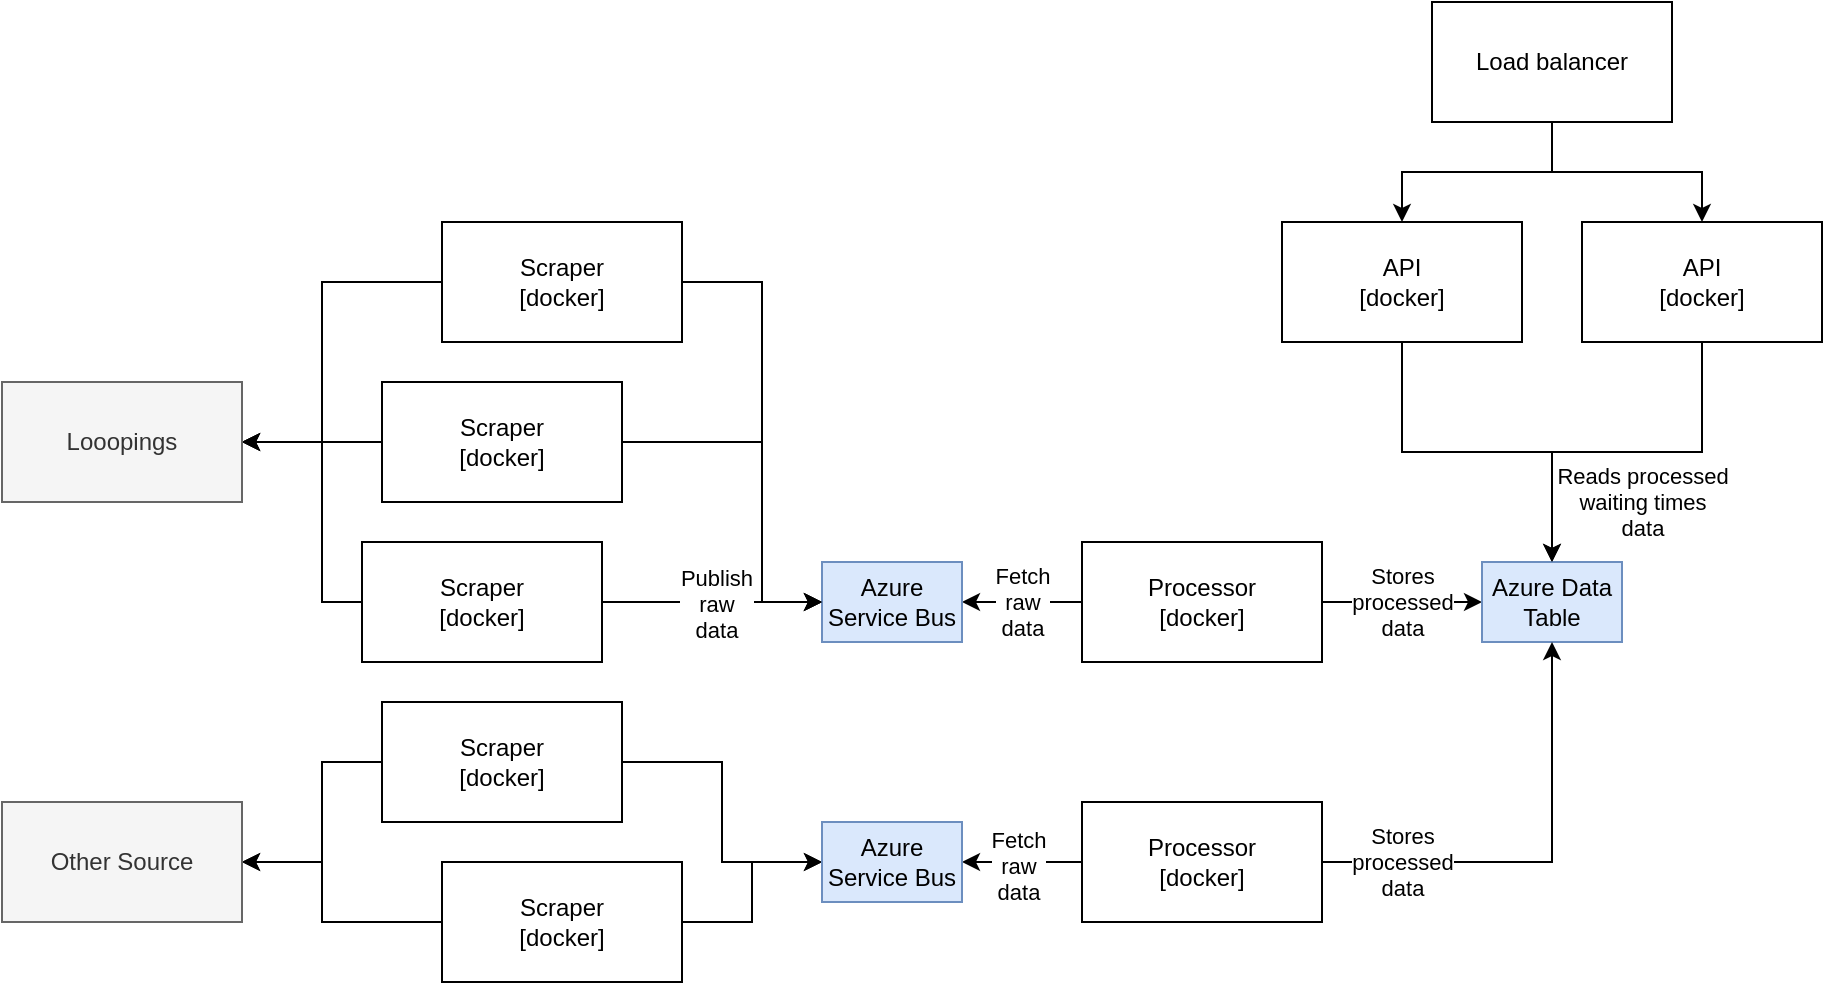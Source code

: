 <mxfile version="26.2.8">
  <diagram name="Page-1" id="v3wkkKDNzwEXIRuGeXZs">
    <mxGraphModel dx="1910" dy="1960" grid="1" gridSize="10" guides="1" tooltips="1" connect="1" arrows="1" fold="1" page="1" pageScale="1" pageWidth="827" pageHeight="1169" math="0" shadow="0">
      <root>
        <mxCell id="0" />
        <mxCell id="1" parent="0" />
        <mxCell id="e811CD-kVdlNk8FhSfKc-19" value="Reads processed&lt;div&gt;waiting times&lt;/div&gt;&lt;div&gt;data&lt;/div&gt;" style="edgeStyle=orthogonalEdgeStyle;rounded=0;orthogonalLoop=1;jettySize=auto;html=1;" parent="1" source="e811CD-kVdlNk8FhSfKc-3" target="e811CD-kVdlNk8FhSfKc-17" edge="1">
          <mxGeometry x="-0.081" y="25" relative="1" as="geometry">
            <mxPoint as="offset" />
          </mxGeometry>
        </mxCell>
        <mxCell id="e811CD-kVdlNk8FhSfKc-11" style="edgeStyle=orthogonalEdgeStyle;rounded=0;orthogonalLoop=1;jettySize=auto;html=1;entryX=0;entryY=0.5;entryDx=0;entryDy=0;" parent="1" source="e811CD-kVdlNk8FhSfKc-1" target="e811CD-kVdlNk8FhSfKc-10" edge="1">
          <mxGeometry relative="1" as="geometry" />
        </mxCell>
        <mxCell id="e811CD-kVdlNk8FhSfKc-12" value="Publish&lt;div&gt;raw&lt;/div&gt;&lt;div&gt;data&lt;/div&gt;" style="edgeLabel;html=1;align=center;verticalAlign=middle;resizable=0;points=[];" parent="e811CD-kVdlNk8FhSfKc-11" vertex="1" connectable="0">
          <mxGeometry x="-0.322" y="-1" relative="1" as="geometry">
            <mxPoint x="19" as="offset" />
          </mxGeometry>
        </mxCell>
        <mxCell id="7_be1yMwDwS5NmoDM4J4-21" style="edgeStyle=orthogonalEdgeStyle;rounded=0;orthogonalLoop=1;jettySize=auto;html=1;entryX=1;entryY=0.5;entryDx=0;entryDy=0;" edge="1" parent="1" source="e811CD-kVdlNk8FhSfKc-1" target="7_be1yMwDwS5NmoDM4J4-16">
          <mxGeometry relative="1" as="geometry">
            <Array as="points">
              <mxPoint x="40" y="270" />
              <mxPoint x="40" y="190" />
            </Array>
          </mxGeometry>
        </mxCell>
        <mxCell id="e811CD-kVdlNk8FhSfKc-1" value="Scraper&lt;div&gt;[docker]&lt;/div&gt;" style="rounded=0;whiteSpace=wrap;html=1;" parent="1" vertex="1">
          <mxGeometry x="60" y="240" width="120" height="60" as="geometry" />
        </mxCell>
        <mxCell id="e811CD-kVdlNk8FhSfKc-13" value="Fetch&lt;div&gt;raw&lt;/div&gt;&lt;div&gt;data&lt;/div&gt;" style="edgeStyle=orthogonalEdgeStyle;rounded=0;orthogonalLoop=1;jettySize=auto;html=1;" parent="1" source="e811CD-kVdlNk8FhSfKc-2" target="e811CD-kVdlNk8FhSfKc-10" edge="1">
          <mxGeometry relative="1" as="geometry" />
        </mxCell>
        <mxCell id="e811CD-kVdlNk8FhSfKc-18" value="Stores&lt;div&gt;processed&lt;/div&gt;&lt;div&gt;data&lt;/div&gt;" style="edgeStyle=orthogonalEdgeStyle;rounded=0;orthogonalLoop=1;jettySize=auto;html=1;" parent="1" source="e811CD-kVdlNk8FhSfKc-2" target="e811CD-kVdlNk8FhSfKc-17" edge="1">
          <mxGeometry relative="1" as="geometry" />
        </mxCell>
        <mxCell id="e811CD-kVdlNk8FhSfKc-2" value="&lt;div&gt;Processor&lt;/div&gt;&lt;div&gt;[docker]&lt;/div&gt;" style="rounded=0;whiteSpace=wrap;html=1;" parent="1" vertex="1">
          <mxGeometry x="420" y="240" width="120" height="60" as="geometry" />
        </mxCell>
        <mxCell id="e811CD-kVdlNk8FhSfKc-3" value="&lt;div&gt;API&lt;/div&gt;&lt;div&gt;[docker]&lt;/div&gt;" style="rounded=0;whiteSpace=wrap;html=1;" parent="1" vertex="1">
          <mxGeometry x="670" y="80" width="120" height="60" as="geometry" />
        </mxCell>
        <mxCell id="e811CD-kVdlNk8FhSfKc-10" value="Azure Service Bus" style="rounded=0;whiteSpace=wrap;html=1;fillColor=#dae8fc;strokeColor=#6c8ebf;" parent="1" vertex="1">
          <mxGeometry x="290" y="250" width="70" height="40" as="geometry" />
        </mxCell>
        <mxCell id="e811CD-kVdlNk8FhSfKc-17" value="Azure Data Table" style="rounded=0;whiteSpace=wrap;html=1;fillColor=#dae8fc;strokeColor=#6c8ebf;" parent="1" vertex="1">
          <mxGeometry x="620" y="250" width="70" height="40" as="geometry" />
        </mxCell>
        <mxCell id="7_be1yMwDwS5NmoDM4J4-6" style="edgeStyle=orthogonalEdgeStyle;rounded=0;orthogonalLoop=1;jettySize=auto;html=1;entryX=0;entryY=0.5;entryDx=0;entryDy=0;" edge="1" parent="1" source="7_be1yMwDwS5NmoDM4J4-2" target="e811CD-kVdlNk8FhSfKc-10">
          <mxGeometry relative="1" as="geometry">
            <Array as="points">
              <mxPoint x="260" y="190" />
              <mxPoint x="260" y="270" />
            </Array>
          </mxGeometry>
        </mxCell>
        <mxCell id="7_be1yMwDwS5NmoDM4J4-20" style="edgeStyle=orthogonalEdgeStyle;rounded=0;orthogonalLoop=1;jettySize=auto;html=1;" edge="1" parent="1" source="7_be1yMwDwS5NmoDM4J4-2" target="7_be1yMwDwS5NmoDM4J4-16">
          <mxGeometry relative="1" as="geometry" />
        </mxCell>
        <mxCell id="7_be1yMwDwS5NmoDM4J4-2" value="Scraper&lt;div&gt;[docker]&lt;/div&gt;" style="rounded=0;whiteSpace=wrap;html=1;" vertex="1" parent="1">
          <mxGeometry x="70" y="160" width="120" height="60" as="geometry" />
        </mxCell>
        <mxCell id="7_be1yMwDwS5NmoDM4J4-18" style="edgeStyle=orthogonalEdgeStyle;rounded=0;orthogonalLoop=1;jettySize=auto;html=1;" edge="1" parent="1" source="7_be1yMwDwS5NmoDM4J4-3" target="7_be1yMwDwS5NmoDM4J4-17">
          <mxGeometry relative="1" as="geometry">
            <Array as="points">
              <mxPoint x="40" y="350" />
              <mxPoint x="40" y="400" />
            </Array>
          </mxGeometry>
        </mxCell>
        <mxCell id="7_be1yMwDwS5NmoDM4J4-26" style="edgeStyle=orthogonalEdgeStyle;rounded=0;orthogonalLoop=1;jettySize=auto;html=1;" edge="1" parent="1" source="7_be1yMwDwS5NmoDM4J4-3" target="7_be1yMwDwS5NmoDM4J4-25">
          <mxGeometry relative="1" as="geometry" />
        </mxCell>
        <mxCell id="7_be1yMwDwS5NmoDM4J4-3" value="Scraper&lt;div&gt;[docker]&lt;/div&gt;" style="rounded=0;whiteSpace=wrap;html=1;" vertex="1" parent="1">
          <mxGeometry x="70" y="320" width="120" height="60" as="geometry" />
        </mxCell>
        <mxCell id="7_be1yMwDwS5NmoDM4J4-19" style="edgeStyle=orthogonalEdgeStyle;rounded=0;orthogonalLoop=1;jettySize=auto;html=1;" edge="1" parent="1" source="7_be1yMwDwS5NmoDM4J4-4" target="7_be1yMwDwS5NmoDM4J4-17">
          <mxGeometry relative="1" as="geometry">
            <Array as="points">
              <mxPoint x="40" y="430" />
              <mxPoint x="40" y="400" />
            </Array>
          </mxGeometry>
        </mxCell>
        <mxCell id="7_be1yMwDwS5NmoDM4J4-27" style="edgeStyle=orthogonalEdgeStyle;rounded=0;orthogonalLoop=1;jettySize=auto;html=1;" edge="1" parent="1" source="7_be1yMwDwS5NmoDM4J4-4" target="7_be1yMwDwS5NmoDM4J4-25">
          <mxGeometry relative="1" as="geometry" />
        </mxCell>
        <mxCell id="7_be1yMwDwS5NmoDM4J4-4" value="Scraper&lt;div&gt;[docker]&lt;/div&gt;" style="rounded=0;whiteSpace=wrap;html=1;" vertex="1" parent="1">
          <mxGeometry x="100" y="400" width="120" height="60" as="geometry" />
        </mxCell>
        <mxCell id="7_be1yMwDwS5NmoDM4J4-7" style="edgeStyle=orthogonalEdgeStyle;rounded=0;orthogonalLoop=1;jettySize=auto;html=1;entryX=0;entryY=0.5;entryDx=0;entryDy=0;" edge="1" parent="1" source="7_be1yMwDwS5NmoDM4J4-5" target="e811CD-kVdlNk8FhSfKc-10">
          <mxGeometry relative="1" as="geometry">
            <Array as="points">
              <mxPoint x="260" y="110" />
              <mxPoint x="260" y="270" />
            </Array>
          </mxGeometry>
        </mxCell>
        <mxCell id="7_be1yMwDwS5NmoDM4J4-22" style="edgeStyle=orthogonalEdgeStyle;rounded=0;orthogonalLoop=1;jettySize=auto;html=1;entryX=1;entryY=0.5;entryDx=0;entryDy=0;" edge="1" parent="1" source="7_be1yMwDwS5NmoDM4J4-5" target="7_be1yMwDwS5NmoDM4J4-16">
          <mxGeometry relative="1" as="geometry">
            <Array as="points">
              <mxPoint x="40" y="110" />
              <mxPoint x="40" y="190" />
            </Array>
          </mxGeometry>
        </mxCell>
        <mxCell id="7_be1yMwDwS5NmoDM4J4-5" value="Scraper&lt;div&gt;[docker]&lt;/div&gt;" style="rounded=0;whiteSpace=wrap;html=1;" vertex="1" parent="1">
          <mxGeometry x="100" y="80" width="120" height="60" as="geometry" />
        </mxCell>
        <mxCell id="7_be1yMwDwS5NmoDM4J4-11" style="edgeStyle=orthogonalEdgeStyle;rounded=0;orthogonalLoop=1;jettySize=auto;html=1;" edge="1" parent="1" source="7_be1yMwDwS5NmoDM4J4-10" target="e811CD-kVdlNk8FhSfKc-17">
          <mxGeometry relative="1" as="geometry" />
        </mxCell>
        <mxCell id="7_be1yMwDwS5NmoDM4J4-10" value="&lt;div&gt;API&lt;/div&gt;&lt;div&gt;[docker]&lt;/div&gt;" style="rounded=0;whiteSpace=wrap;html=1;" vertex="1" parent="1">
          <mxGeometry x="520" y="80" width="120" height="60" as="geometry" />
        </mxCell>
        <mxCell id="7_be1yMwDwS5NmoDM4J4-13" style="edgeStyle=orthogonalEdgeStyle;rounded=0;orthogonalLoop=1;jettySize=auto;html=1;" edge="1" parent="1" source="7_be1yMwDwS5NmoDM4J4-12" target="7_be1yMwDwS5NmoDM4J4-10">
          <mxGeometry relative="1" as="geometry" />
        </mxCell>
        <mxCell id="7_be1yMwDwS5NmoDM4J4-14" style="edgeStyle=orthogonalEdgeStyle;rounded=0;orthogonalLoop=1;jettySize=auto;html=1;" edge="1" parent="1" source="7_be1yMwDwS5NmoDM4J4-12" target="e811CD-kVdlNk8FhSfKc-3">
          <mxGeometry relative="1" as="geometry" />
        </mxCell>
        <mxCell id="7_be1yMwDwS5NmoDM4J4-12" value="&lt;div&gt;Load balancer&lt;/div&gt;" style="rounded=0;whiteSpace=wrap;html=1;" vertex="1" parent="1">
          <mxGeometry x="595" y="-30" width="120" height="60" as="geometry" />
        </mxCell>
        <mxCell id="7_be1yMwDwS5NmoDM4J4-16" value="Looopings" style="rounded=0;whiteSpace=wrap;html=1;fillColor=#f5f5f5;fontColor=#333333;strokeColor=#666666;" vertex="1" parent="1">
          <mxGeometry x="-120" y="160" width="120" height="60" as="geometry" />
        </mxCell>
        <mxCell id="7_be1yMwDwS5NmoDM4J4-17" value="Other Source" style="rounded=0;whiteSpace=wrap;html=1;fillColor=#f5f5f5;fontColor=#333333;strokeColor=#666666;" vertex="1" parent="1">
          <mxGeometry x="-120" y="370" width="120" height="60" as="geometry" />
        </mxCell>
        <mxCell id="7_be1yMwDwS5NmoDM4J4-29" style="edgeStyle=orthogonalEdgeStyle;rounded=0;orthogonalLoop=1;jettySize=auto;html=1;entryX=0.5;entryY=1;entryDx=0;entryDy=0;" edge="1" parent="1" source="7_be1yMwDwS5NmoDM4J4-24" target="e811CD-kVdlNk8FhSfKc-17">
          <mxGeometry relative="1" as="geometry" />
        </mxCell>
        <mxCell id="7_be1yMwDwS5NmoDM4J4-32" value="Stores&lt;div&gt;processed&lt;div&gt;data&lt;/div&gt;&lt;/div&gt;" style="edgeLabel;html=1;align=center;verticalAlign=middle;resizable=0;points=[];" vertex="1" connectable="0" parent="7_be1yMwDwS5NmoDM4J4-29">
          <mxGeometry x="-0.689" y="1" relative="1" as="geometry">
            <mxPoint x="5" y="1" as="offset" />
          </mxGeometry>
        </mxCell>
        <mxCell id="7_be1yMwDwS5NmoDM4J4-30" value="" style="edgeStyle=orthogonalEdgeStyle;rounded=0;orthogonalLoop=1;jettySize=auto;html=1;" edge="1" parent="1" source="7_be1yMwDwS5NmoDM4J4-24" target="7_be1yMwDwS5NmoDM4J4-25">
          <mxGeometry relative="1" as="geometry" />
        </mxCell>
        <mxCell id="7_be1yMwDwS5NmoDM4J4-33" value="Fetch&lt;div&gt;raw&lt;/div&gt;&lt;div&gt;data&lt;/div&gt;" style="edgeLabel;html=1;align=center;verticalAlign=middle;resizable=0;points=[];" vertex="1" connectable="0" parent="7_be1yMwDwS5NmoDM4J4-30">
          <mxGeometry x="0.167" y="-3" relative="1" as="geometry">
            <mxPoint x="3" y="5" as="offset" />
          </mxGeometry>
        </mxCell>
        <mxCell id="7_be1yMwDwS5NmoDM4J4-24" value="&lt;div&gt;Processor&lt;/div&gt;&lt;div&gt;[docker]&lt;/div&gt;" style="rounded=0;whiteSpace=wrap;html=1;" vertex="1" parent="1">
          <mxGeometry x="420" y="370" width="120" height="60" as="geometry" />
        </mxCell>
        <mxCell id="7_be1yMwDwS5NmoDM4J4-25" value="Azure Service Bus" style="rounded=0;whiteSpace=wrap;html=1;fillColor=#dae8fc;strokeColor=#6c8ebf;" vertex="1" parent="1">
          <mxGeometry x="290" y="380" width="70" height="40" as="geometry" />
        </mxCell>
      </root>
    </mxGraphModel>
  </diagram>
</mxfile>
